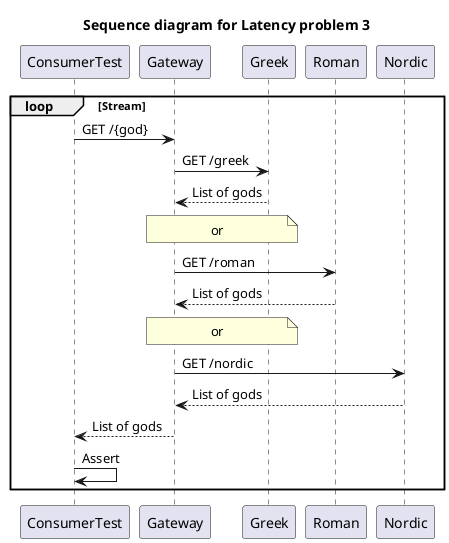 @startuml
title Sequence diagram for Latency problem 3

participant ConsumerTest
participant Gateway
participant Greek
participant Roman
participant Nordic

loop Stream
    ConsumerTest -> Gateway: GET /{god}

    Gateway -> Greek: GET /greek
    Greek --> Gateway: List of gods
    note over Gateway, Greek: or

    Gateway -> Roman: GET /roman
    Roman --> Gateway: List of gods
    note over Gateway, Greek: or

    Gateway -> Nordic: GET /nordic
    Nordic --> Gateway: List of gods

    Gateway --> ConsumerTest: List of gods

    ConsumerTest -> ConsumerTest: Assert
end loop
@enduml
